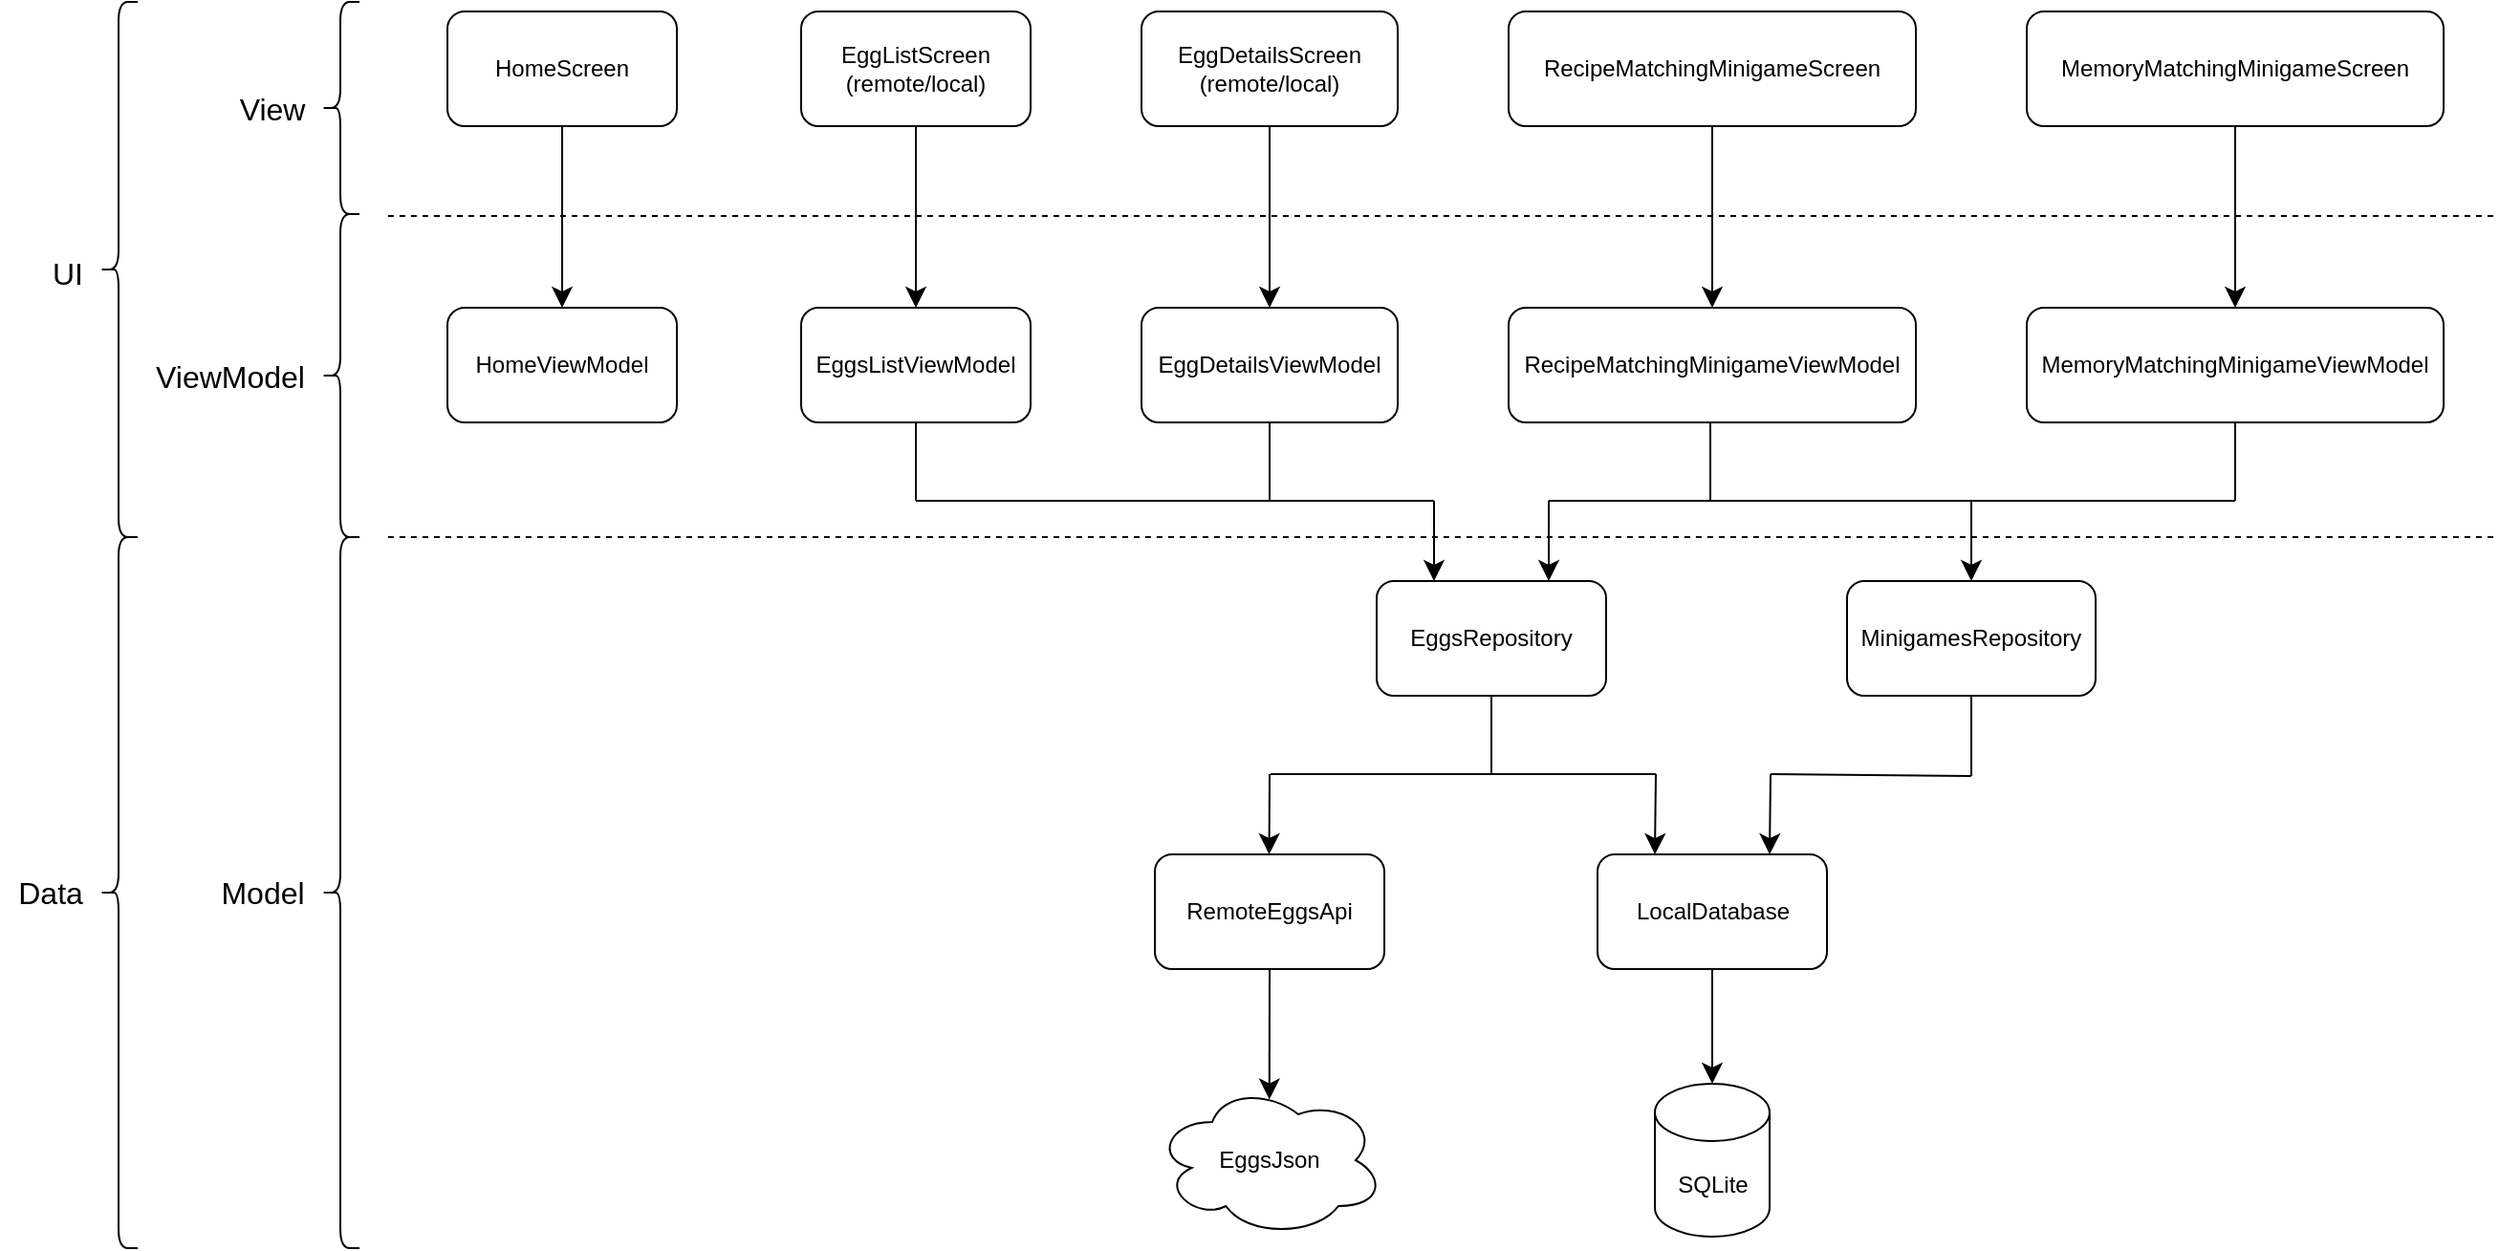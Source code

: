 <mxfile version="26.0.5">
  <diagram name="Page-1" id="tlTpZx2c4kacrAavi_ZJ">
    <mxGraphModel dx="960" dy="511" grid="1" gridSize="10" guides="1" tooltips="1" connect="1" arrows="1" fold="1" page="0" pageScale="1" pageWidth="850" pageHeight="1100" math="0" shadow="0">
      <root>
        <mxCell id="0" />
        <mxCell id="1" parent="0" />
        <mxCell id="4Vv4FzAK36hIdMXPsBs1-17" style="edgeStyle=none;curved=1;rounded=0;orthogonalLoop=1;jettySize=auto;html=1;fontSize=12;startSize=8;endSize=8;" parent="1" source="4Vv4FzAK36hIdMXPsBs1-1" target="4Vv4FzAK36hIdMXPsBs1-7" edge="1">
          <mxGeometry relative="1" as="geometry" />
        </mxCell>
        <mxCell id="4Vv4FzAK36hIdMXPsBs1-1" value="HomeScreen" style="rounded=1;whiteSpace=wrap;html=1;" parent="1" vertex="1">
          <mxGeometry x="-379" y="-20" width="120" height="60" as="geometry" />
        </mxCell>
        <mxCell id="4Vv4FzAK36hIdMXPsBs1-18" style="edgeStyle=none;curved=1;rounded=0;orthogonalLoop=1;jettySize=auto;html=1;exitX=0.5;exitY=1;exitDx=0;exitDy=0;fontSize=12;startSize=8;endSize=8;" parent="1" source="4Vv4FzAK36hIdMXPsBs1-3" target="4Vv4FzAK36hIdMXPsBs1-8" edge="1">
          <mxGeometry relative="1" as="geometry" />
        </mxCell>
        <mxCell id="4Vv4FzAK36hIdMXPsBs1-3" value="EggListScreen&lt;div&gt;(remote/local)&lt;/div&gt;" style="rounded=1;whiteSpace=wrap;html=1;" parent="1" vertex="1">
          <mxGeometry x="-194" y="-20" width="120" height="60" as="geometry" />
        </mxCell>
        <mxCell id="4Vv4FzAK36hIdMXPsBs1-7" value="HomeViewModel" style="rounded=1;whiteSpace=wrap;html=1;" parent="1" vertex="1">
          <mxGeometry x="-379" y="135" width="120" height="60" as="geometry" />
        </mxCell>
        <mxCell id="4Vv4FzAK36hIdMXPsBs1-8" value="EggsListViewModel" style="rounded=1;whiteSpace=wrap;html=1;" parent="1" vertex="1">
          <mxGeometry x="-194" y="135" width="120" height="60" as="geometry" />
        </mxCell>
        <mxCell id="4Vv4FzAK36hIdMXPsBs1-9" value="EggDetailsViewModel" style="rounded=1;whiteSpace=wrap;html=1;" parent="1" vertex="1">
          <mxGeometry x="-16" y="135" width="134" height="60" as="geometry" />
        </mxCell>
        <mxCell id="4Vv4FzAK36hIdMXPsBs1-10" value="RecipeMatchingMinigameViewModel" style="rounded=1;whiteSpace=wrap;html=1;" parent="1" vertex="1">
          <mxGeometry x="176" y="135" width="213" height="60" as="geometry" />
        </mxCell>
        <mxCell id="4Vv4FzAK36hIdMXPsBs1-11" value="&lt;div&gt;MemoryMatchingMinigameViewModel&lt;/div&gt;" style="rounded=1;whiteSpace=wrap;html=1;" parent="1" vertex="1">
          <mxGeometry x="447" y="135" width="218" height="60" as="geometry" />
        </mxCell>
        <mxCell id="4Vv4FzAK36hIdMXPsBs1-19" style="edgeStyle=none;curved=1;rounded=0;orthogonalLoop=1;jettySize=auto;html=1;exitX=0.5;exitY=1;exitDx=0;exitDy=0;fontSize=12;startSize=8;endSize=8;" parent="1" source="4Vv4FzAK36hIdMXPsBs1-13" target="4Vv4FzAK36hIdMXPsBs1-9" edge="1">
          <mxGeometry relative="1" as="geometry" />
        </mxCell>
        <mxCell id="4Vv4FzAK36hIdMXPsBs1-13" value="EggDetailsScreen&lt;div&gt;(remote/local)&lt;/div&gt;" style="rounded=1;whiteSpace=wrap;html=1;" parent="1" vertex="1">
          <mxGeometry x="-16" y="-20" width="134" height="60" as="geometry" />
        </mxCell>
        <mxCell id="4Vv4FzAK36hIdMXPsBs1-20" style="edgeStyle=none;curved=1;rounded=0;orthogonalLoop=1;jettySize=auto;html=1;exitX=0.5;exitY=1;exitDx=0;exitDy=0;fontSize=12;startSize=8;endSize=8;" parent="1" source="4Vv4FzAK36hIdMXPsBs1-15" target="4Vv4FzAK36hIdMXPsBs1-10" edge="1">
          <mxGeometry relative="1" as="geometry" />
        </mxCell>
        <mxCell id="4Vv4FzAK36hIdMXPsBs1-15" value="RecipeMatchingMinigameScreen" style="rounded=1;whiteSpace=wrap;html=1;" parent="1" vertex="1">
          <mxGeometry x="176" y="-20" width="213" height="60" as="geometry" />
        </mxCell>
        <mxCell id="4Vv4FzAK36hIdMXPsBs1-21" style="edgeStyle=none;curved=1;rounded=0;orthogonalLoop=1;jettySize=auto;html=1;entryX=0.5;entryY=0;entryDx=0;entryDy=0;fontSize=12;startSize=8;endSize=8;" parent="1" source="4Vv4FzAK36hIdMXPsBs1-16" target="4Vv4FzAK36hIdMXPsBs1-11" edge="1">
          <mxGeometry relative="1" as="geometry" />
        </mxCell>
        <mxCell id="4Vv4FzAK36hIdMXPsBs1-16" value="MemoryMatchingMinigameScreen" style="rounded=1;whiteSpace=wrap;html=1;" parent="1" vertex="1">
          <mxGeometry x="447" y="-20" width="218" height="60" as="geometry" />
        </mxCell>
        <mxCell id="4Vv4FzAK36hIdMXPsBs1-22" value="EggsRepository" style="rounded=1;whiteSpace=wrap;html=1;" parent="1" vertex="1">
          <mxGeometry x="107" y="278" width="120" height="60" as="geometry" />
        </mxCell>
        <mxCell id="4Vv4FzAK36hIdMXPsBs1-28" value="" style="endArrow=classic;html=1;rounded=0;fontSize=12;startSize=8;endSize=8;curved=1;entryX=0.25;entryY=0;entryDx=0;entryDy=0;" parent="1" target="4Vv4FzAK36hIdMXPsBs1-22" edge="1">
          <mxGeometry width="50" height="50" relative="1" as="geometry">
            <mxPoint x="137" y="236" as="sourcePoint" />
            <mxPoint x="137" y="274" as="targetPoint" />
          </mxGeometry>
        </mxCell>
        <mxCell id="4Vv4FzAK36hIdMXPsBs1-30" value="" style="endArrow=none;html=1;rounded=0;fontSize=12;startSize=8;endSize=8;curved=1;entryX=0.5;entryY=1;entryDx=0;entryDy=0;" parent="1" target="4Vv4FzAK36hIdMXPsBs1-9" edge="1">
          <mxGeometry width="50" height="50" relative="1" as="geometry">
            <mxPoint x="51" y="236" as="sourcePoint" />
            <mxPoint x="130" y="229" as="targetPoint" />
          </mxGeometry>
        </mxCell>
        <mxCell id="4Vv4FzAK36hIdMXPsBs1-34" value="" style="endArrow=none;html=1;rounded=0;fontSize=12;startSize=8;endSize=8;curved=1;" parent="1" edge="1">
          <mxGeometry width="50" height="50" relative="1" as="geometry">
            <mxPoint x="137" y="236" as="sourcePoint" />
            <mxPoint x="-134" y="236" as="targetPoint" />
          </mxGeometry>
        </mxCell>
        <mxCell id="4Vv4FzAK36hIdMXPsBs1-35" value="RemoteEggsApi" style="rounded=1;whiteSpace=wrap;html=1;" parent="1" vertex="1">
          <mxGeometry x="-9" y="421" width="120" height="60" as="geometry" />
        </mxCell>
        <mxCell id="4Vv4FzAK36hIdMXPsBs1-36" value="LocalDatabase" style="rounded=1;whiteSpace=wrap;html=1;" parent="1" vertex="1">
          <mxGeometry x="222.5" y="421" width="120" height="60" as="geometry" />
        </mxCell>
        <mxCell id="4Vv4FzAK36hIdMXPsBs1-40" value="" style="endArrow=none;html=1;rounded=0;fontSize=12;startSize=8;endSize=8;curved=1;entryX=0.5;entryY=1;entryDx=0;entryDy=0;" parent="1" target="4Vv4FzAK36hIdMXPsBs1-22" edge="1">
          <mxGeometry width="50" height="50" relative="1" as="geometry">
            <mxPoint x="167" y="379" as="sourcePoint" />
            <mxPoint x="178" y="394" as="targetPoint" />
          </mxGeometry>
        </mxCell>
        <mxCell id="4Vv4FzAK36hIdMXPsBs1-42" value="" style="endArrow=classic;html=1;rounded=0;fontSize=12;startSize=8;endSize=8;curved=1;entryX=0.5;entryY=0;entryDx=0;entryDy=0;" parent="1" edge="1">
          <mxGeometry width="50" height="50" relative="1" as="geometry">
            <mxPoint x="51" y="379" as="sourcePoint" />
            <mxPoint x="50.77" y="421" as="targetPoint" />
          </mxGeometry>
        </mxCell>
        <mxCell id="4Vv4FzAK36hIdMXPsBs1-43" value="" style="endArrow=none;html=1;rounded=0;fontSize=12;startSize=8;endSize=8;curved=1;" parent="1" edge="1">
          <mxGeometry width="50" height="50" relative="1" as="geometry">
            <mxPoint x="51.5" y="379" as="sourcePoint" />
            <mxPoint x="253" y="379" as="targetPoint" />
          </mxGeometry>
        </mxCell>
        <mxCell id="4Vv4FzAK36hIdMXPsBs1-46" style="edgeStyle=none;curved=1;rounded=0;orthogonalLoop=1;jettySize=auto;html=1;entryX=0.499;entryY=0.091;entryDx=0;entryDy=0;entryPerimeter=0;fontSize=12;startSize=8;endSize=8;exitX=0.5;exitY=1;exitDx=0;exitDy=0;" parent="1" source="4Vv4FzAK36hIdMXPsBs1-35" edge="1">
          <mxGeometry relative="1" as="geometry">
            <mxPoint x="50.88" y="549.28" as="targetPoint" />
            <mxPoint x="51" y="482" as="sourcePoint" />
          </mxGeometry>
        </mxCell>
        <mxCell id="4Vv4FzAK36hIdMXPsBs1-47" style="edgeStyle=none;curved=1;rounded=0;orthogonalLoop=1;jettySize=auto;html=1;entryX=0.5;entryY=0;entryDx=0;entryDy=0;entryPerimeter=0;fontSize=12;startSize=8;endSize=8;exitX=0.5;exitY=1;exitDx=0;exitDy=0;" parent="1" source="4Vv4FzAK36hIdMXPsBs1-36" edge="1" target="4Vv4FzAK36hIdMXPsBs1-48">
          <mxGeometry relative="1" as="geometry">
            <mxPoint x="283.636" y="550.44" as="targetPoint" />
            <mxPoint x="290" y="500" as="sourcePoint" />
          </mxGeometry>
        </mxCell>
        <mxCell id="4Vv4FzAK36hIdMXPsBs1-48" value="SQLite" style="shape=cylinder3;whiteSpace=wrap;html=1;boundedLbl=1;backgroundOutline=1;size=15;" parent="1" vertex="1">
          <mxGeometry x="252.5" y="541" width="60" height="80" as="geometry" />
        </mxCell>
        <mxCell id="4Vv4FzAK36hIdMXPsBs1-49" value="EggsJson" style="ellipse;shape=cloud;whiteSpace=wrap;html=1;" parent="1" vertex="1">
          <mxGeometry x="-9" y="541" width="120" height="80" as="geometry" />
        </mxCell>
        <mxCell id="4Vv4FzAK36hIdMXPsBs1-50" value="" style="endArrow=classic;html=1;rounded=0;fontSize=12;startSize=8;endSize=8;curved=1;entryX=0.25;entryY=0;entryDx=0;entryDy=0;" parent="1" edge="1" target="4Vv4FzAK36hIdMXPsBs1-36">
          <mxGeometry width="50" height="50" relative="1" as="geometry">
            <mxPoint x="253" y="379" as="sourcePoint" />
            <mxPoint x="252.5" y="421" as="targetPoint" />
          </mxGeometry>
        </mxCell>
        <mxCell id="4Vv4FzAK36hIdMXPsBs1-51" value="" style="endArrow=none;html=1;rounded=0;fontSize=12;startSize=8;endSize=8;curved=1;entryX=0.5;entryY=1;entryDx=0;entryDy=0;" parent="1" target="4Vv4FzAK36hIdMXPsBs1-8" edge="1">
          <mxGeometry width="50" height="50" relative="1" as="geometry">
            <mxPoint x="-134" y="236" as="sourcePoint" />
            <mxPoint x="-111" y="203" as="targetPoint" />
          </mxGeometry>
        </mxCell>
        <mxCell id="4Vv4FzAK36hIdMXPsBs1-52" value="" style="endArrow=none;dashed=1;html=1;rounded=0;fontSize=12;startSize=8;endSize=8;curved=1;" parent="1" edge="1">
          <mxGeometry width="50" height="50" relative="1" as="geometry">
            <mxPoint x="-410" y="87" as="sourcePoint" />
            <mxPoint x="692" y="87" as="targetPoint" />
          </mxGeometry>
        </mxCell>
        <mxCell id="4Vv4FzAK36hIdMXPsBs1-53" value="" style="endArrow=none;dashed=1;html=1;rounded=0;fontSize=12;startSize=8;endSize=8;curved=1;" parent="1" edge="1">
          <mxGeometry width="50" height="50" relative="1" as="geometry">
            <mxPoint x="-410" y="255" as="sourcePoint" />
            <mxPoint x="692" y="255" as="targetPoint" />
          </mxGeometry>
        </mxCell>
        <mxCell id="4Vv4FzAK36hIdMXPsBs1-55" value="" style="shape=curlyBracket;whiteSpace=wrap;html=1;rounded=1;labelPosition=left;verticalLabelPosition=middle;align=right;verticalAlign=middle;" parent="1" vertex="1">
          <mxGeometry x="-445" y="-25" width="20" height="111" as="geometry" />
        </mxCell>
        <mxCell id="4Vv4FzAK36hIdMXPsBs1-56" value="" style="shape=curlyBracket;whiteSpace=wrap;html=1;rounded=1;labelPosition=left;verticalLabelPosition=middle;align=right;verticalAlign=middle;" parent="1" vertex="1">
          <mxGeometry x="-445" y="86" width="20" height="169" as="geometry" />
        </mxCell>
        <mxCell id="4Vv4FzAK36hIdMXPsBs1-58" value="View" style="text;html=1;align=center;verticalAlign=middle;resizable=0;points=[];autosize=1;strokeColor=none;fillColor=none;fontSize=16;" parent="1" vertex="1">
          <mxGeometry x="-497" y="15.5" width="52" height="31" as="geometry" />
        </mxCell>
        <mxCell id="4Vv4FzAK36hIdMXPsBs1-59" value="ViewModel" style="text;html=1;align=center;verticalAlign=middle;resizable=0;points=[];autosize=1;strokeColor=none;fillColor=none;fontSize=16;" parent="1" vertex="1">
          <mxGeometry x="-541" y="155" width="96" height="31" as="geometry" />
        </mxCell>
        <mxCell id="4Vv4FzAK36hIdMXPsBs1-60" value="" style="shape=curlyBracket;whiteSpace=wrap;html=1;rounded=1;labelPosition=left;verticalLabelPosition=middle;align=right;verticalAlign=middle;" parent="1" vertex="1">
          <mxGeometry x="-445" y="255" width="20" height="372" as="geometry" />
        </mxCell>
        <mxCell id="4Vv4FzAK36hIdMXPsBs1-61" value="Model" style="text;html=1;align=center;verticalAlign=middle;resizable=0;points=[];autosize=1;strokeColor=none;fillColor=none;fontSize=16;" parent="1" vertex="1">
          <mxGeometry x="-507" y="425.5" width="62" height="31" as="geometry" />
        </mxCell>
        <mxCell id="4Vv4FzAK36hIdMXPsBs1-63" value="" style="shape=curlyBracket;whiteSpace=wrap;html=1;rounded=1;labelPosition=left;verticalLabelPosition=middle;align=right;verticalAlign=middle;" parent="1" vertex="1">
          <mxGeometry x="-561" y="255" width="20" height="372" as="geometry" />
        </mxCell>
        <mxCell id="4Vv4FzAK36hIdMXPsBs1-64" value="Data" style="text;html=1;align=center;verticalAlign=middle;resizable=0;points=[];autosize=1;strokeColor=none;fillColor=none;fontSize=16;" parent="1" vertex="1">
          <mxGeometry x="-613" y="425.5" width="52" height="31" as="geometry" />
        </mxCell>
        <mxCell id="4Vv4FzAK36hIdMXPsBs1-65" value="" style="shape=curlyBracket;whiteSpace=wrap;html=1;rounded=1;labelPosition=left;verticalLabelPosition=middle;align=right;verticalAlign=middle;" parent="1" vertex="1">
          <mxGeometry x="-561" y="-25" width="20" height="280" as="geometry" />
        </mxCell>
        <mxCell id="4Vv4FzAK36hIdMXPsBs1-66" value="UI" style="text;html=1;align=center;verticalAlign=middle;resizable=0;points=[];autosize=1;strokeColor=none;fillColor=none;fontSize=16;" parent="1" vertex="1">
          <mxGeometry x="-595" y="101.5" width="34" height="31" as="geometry" />
        </mxCell>
        <mxCell id="vZHOhoZ24Fx4Vsh7bmnt-1" value="MinigamesRepository" style="rounded=1;whiteSpace=wrap;html=1;" vertex="1" parent="1">
          <mxGeometry x="353" y="278" width="130" height="60" as="geometry" />
        </mxCell>
        <mxCell id="vZHOhoZ24Fx4Vsh7bmnt-3" value="" style="endArrow=classic;html=1;rounded=0;fontSize=12;startSize=8;endSize=8;curved=1;entryX=0.5;entryY=0;entryDx=0;entryDy=0;" edge="1" parent="1" target="vZHOhoZ24Fx4Vsh7bmnt-1">
          <mxGeometry width="50" height="50" relative="1" as="geometry">
            <mxPoint x="418" y="236" as="sourcePoint" />
            <mxPoint x="418" y="274" as="targetPoint" />
          </mxGeometry>
        </mxCell>
        <mxCell id="vZHOhoZ24Fx4Vsh7bmnt-6" value="" style="endArrow=classic;html=1;rounded=0;fontSize=12;startSize=8;endSize=8;curved=1;entryX=0.75;entryY=0;entryDx=0;entryDy=0;" edge="1" parent="1" target="4Vv4FzAK36hIdMXPsBs1-36">
          <mxGeometry width="50" height="50" relative="1" as="geometry">
            <mxPoint x="313" y="379" as="sourcePoint" />
            <mxPoint x="312.5" y="420" as="targetPoint" />
          </mxGeometry>
        </mxCell>
        <mxCell id="vZHOhoZ24Fx4Vsh7bmnt-10" value="" style="endArrow=classic;html=1;rounded=0;fontSize=12;startSize=8;endSize=8;curved=1;entryX=0.75;entryY=0;entryDx=0;entryDy=0;" edge="1" parent="1" target="4Vv4FzAK36hIdMXPsBs1-22">
          <mxGeometry width="50" height="50" relative="1" as="geometry">
            <mxPoint x="197" y="236" as="sourcePoint" />
            <mxPoint x="197" y="274" as="targetPoint" />
          </mxGeometry>
        </mxCell>
        <mxCell id="vZHOhoZ24Fx4Vsh7bmnt-11" value="" style="endArrow=none;html=1;rounded=0;fontSize=12;startSize=8;endSize=8;curved=1;entryX=0.5;entryY=1;entryDx=0;entryDy=0;" edge="1" parent="1">
          <mxGeometry width="50" height="50" relative="1" as="geometry">
            <mxPoint x="281.5" y="236" as="sourcePoint" />
            <mxPoint x="281.5" y="195" as="targetPoint" />
          </mxGeometry>
        </mxCell>
        <mxCell id="vZHOhoZ24Fx4Vsh7bmnt-12" value="" style="endArrow=none;html=1;rounded=0;fontSize=12;startSize=8;endSize=8;curved=1;exitX=0.5;exitY=1;exitDx=0;exitDy=0;" edge="1" parent="1">
          <mxGeometry width="50" height="50" relative="1" as="geometry">
            <mxPoint x="556" y="195" as="sourcePoint" />
            <mxPoint x="556" y="236" as="targetPoint" />
          </mxGeometry>
        </mxCell>
        <mxCell id="vZHOhoZ24Fx4Vsh7bmnt-13" value="" style="endArrow=none;html=1;rounded=0;fontSize=12;startSize=8;endSize=8;curved=1;" edge="1" parent="1">
          <mxGeometry width="50" height="50" relative="1" as="geometry">
            <mxPoint x="556" y="236" as="sourcePoint" />
            <mxPoint x="197" y="236" as="targetPoint" />
          </mxGeometry>
        </mxCell>
        <mxCell id="vZHOhoZ24Fx4Vsh7bmnt-14" value="" style="endArrow=none;html=1;rounded=0;fontSize=12;startSize=8;endSize=8;curved=1;entryX=0.5;entryY=1;entryDx=0;entryDy=0;" edge="1" parent="1" target="vZHOhoZ24Fx4Vsh7bmnt-1">
          <mxGeometry width="50" height="50" relative="1" as="geometry">
            <mxPoint x="418" y="380" as="sourcePoint" />
            <mxPoint x="418" y="327" as="targetPoint" />
          </mxGeometry>
        </mxCell>
        <mxCell id="vZHOhoZ24Fx4Vsh7bmnt-15" value="" style="endArrow=none;html=1;rounded=0;fontSize=12;startSize=8;endSize=8;curved=1;" edge="1" parent="1">
          <mxGeometry width="50" height="50" relative="1" as="geometry">
            <mxPoint x="313" y="379" as="sourcePoint" />
            <mxPoint x="418" y="380" as="targetPoint" />
          </mxGeometry>
        </mxCell>
      </root>
    </mxGraphModel>
  </diagram>
</mxfile>
